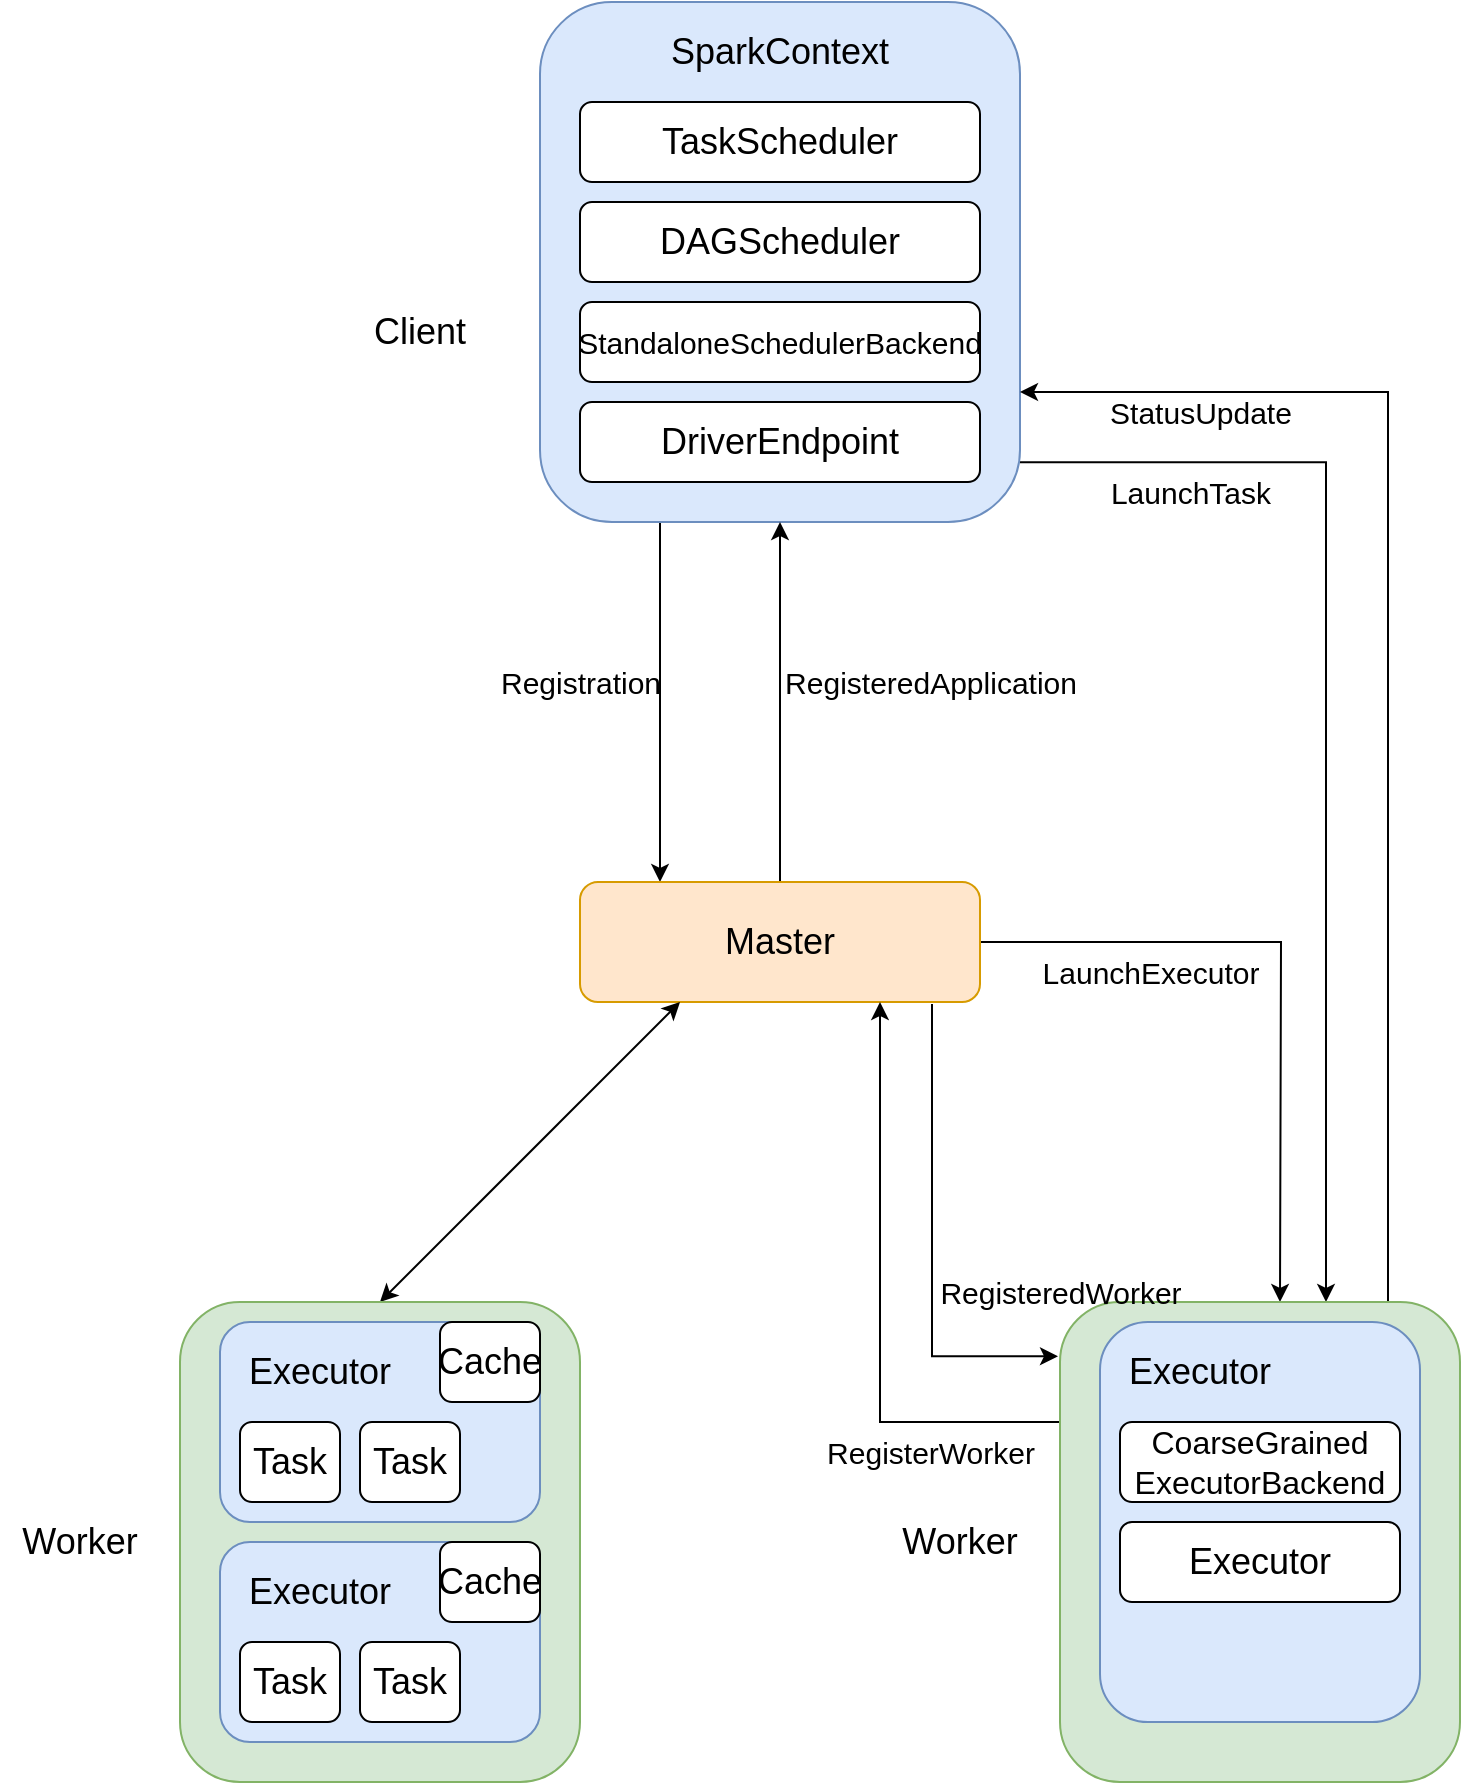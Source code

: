 <mxfile version="20.2.2" type="github">
  <diagram id="pUWvV2eLPASHMCwtmdOP" name="第 1 页">
    <mxGraphModel dx="1218" dy="795" grid="1" gridSize="10" guides="1" tooltips="1" connect="1" arrows="1" fold="1" page="1" pageScale="1" pageWidth="2000" pageHeight="3000" math="0" shadow="0">
      <root>
        <mxCell id="0" />
        <mxCell id="1" parent="0" />
        <mxCell id="alJdCRDrdjsyQlIiN1J4-14" style="edgeStyle=orthogonalEdgeStyle;rounded=0;orthogonalLoop=1;jettySize=auto;html=1;exitX=0.25;exitY=1;exitDx=0;exitDy=0;entryX=0.2;entryY=0;entryDx=0;entryDy=0;entryPerimeter=0;fontSize=18;" edge="1" parent="1" source="alJdCRDrdjsyQlIiN1J4-1" target="alJdCRDrdjsyQlIiN1J4-2">
          <mxGeometry relative="1" as="geometry" />
        </mxCell>
        <mxCell id="alJdCRDrdjsyQlIiN1J4-60" style="edgeStyle=orthogonalEdgeStyle;rounded=0;orthogonalLoop=1;jettySize=auto;html=1;exitX=1;exitY=0.885;exitDx=0;exitDy=0;entryX=0.665;entryY=0;entryDx=0;entryDy=0;entryPerimeter=0;fontSize=18;startArrow=none;startFill=0;exitPerimeter=0;" edge="1" parent="1" source="alJdCRDrdjsyQlIiN1J4-1" target="alJdCRDrdjsyQlIiN1J4-33">
          <mxGeometry relative="1" as="geometry">
            <Array as="points">
              <mxPoint x="793" y="270" />
            </Array>
          </mxGeometry>
        </mxCell>
        <mxCell id="alJdCRDrdjsyQlIiN1J4-1" value="" style="rounded=1;whiteSpace=wrap;html=1;fontSize=18;fillColor=#dae8fc;strokeColor=#6c8ebf;" vertex="1" parent="1">
          <mxGeometry x="400" y="40" width="240" height="260" as="geometry" />
        </mxCell>
        <mxCell id="alJdCRDrdjsyQlIiN1J4-15" style="edgeStyle=orthogonalEdgeStyle;rounded=0;orthogonalLoop=1;jettySize=auto;html=1;exitX=0.5;exitY=0;exitDx=0;exitDy=0;entryX=0.5;entryY=1;entryDx=0;entryDy=0;fontSize=18;" edge="1" parent="1" source="alJdCRDrdjsyQlIiN1J4-2" target="alJdCRDrdjsyQlIiN1J4-1">
          <mxGeometry relative="1" as="geometry" />
        </mxCell>
        <mxCell id="alJdCRDrdjsyQlIiN1J4-52" style="edgeStyle=orthogonalEdgeStyle;rounded=0;orthogonalLoop=1;jettySize=auto;html=1;exitX=1;exitY=0.5;exitDx=0;exitDy=0;fontSize=15;" edge="1" parent="1" source="alJdCRDrdjsyQlIiN1J4-2">
          <mxGeometry relative="1" as="geometry">
            <mxPoint x="770" y="690" as="targetPoint" />
          </mxGeometry>
        </mxCell>
        <mxCell id="alJdCRDrdjsyQlIiN1J4-56" style="edgeStyle=orthogonalEdgeStyle;rounded=0;orthogonalLoop=1;jettySize=auto;html=1;exitX=0.88;exitY=1.017;exitDx=0;exitDy=0;entryX=-0.005;entryY=0.113;entryDx=0;entryDy=0;entryPerimeter=0;fontSize=15;exitPerimeter=0;" edge="1" parent="1" source="alJdCRDrdjsyQlIiN1J4-2" target="alJdCRDrdjsyQlIiN1J4-33">
          <mxGeometry relative="1" as="geometry" />
        </mxCell>
        <mxCell id="alJdCRDrdjsyQlIiN1J4-2" value="Master" style="rounded=1;whiteSpace=wrap;html=1;fontSize=18;fillColor=#ffe6cc;strokeColor=#d79b00;" vertex="1" parent="1">
          <mxGeometry x="420" y="480" width="200" height="60" as="geometry" />
        </mxCell>
        <mxCell id="alJdCRDrdjsyQlIiN1J4-47" style="rounded=0;orthogonalLoop=1;jettySize=auto;html=1;exitX=0.5;exitY=0;exitDx=0;exitDy=0;entryX=0.25;entryY=1;entryDx=0;entryDy=0;fontSize=15;startArrow=classic;startFill=1;" edge="1" parent="1" source="alJdCRDrdjsyQlIiN1J4-3" target="alJdCRDrdjsyQlIiN1J4-2">
          <mxGeometry relative="1" as="geometry" />
        </mxCell>
        <mxCell id="alJdCRDrdjsyQlIiN1J4-3" value="" style="rounded=1;whiteSpace=wrap;html=1;fontSize=18;fillColor=#d5e8d4;strokeColor=#82b366;" vertex="1" parent="1">
          <mxGeometry x="220" y="690" width="200" height="240" as="geometry" />
        </mxCell>
        <mxCell id="alJdCRDrdjsyQlIiN1J4-5" value="TaskScheduler" style="rounded=1;whiteSpace=wrap;html=1;fontSize=18;" vertex="1" parent="1">
          <mxGeometry x="420" y="90" width="200" height="40" as="geometry" />
        </mxCell>
        <mxCell id="alJdCRDrdjsyQlIiN1J4-6" value="DAGScheduler" style="rounded=1;whiteSpace=wrap;html=1;fontSize=18;" vertex="1" parent="1">
          <mxGeometry x="420" y="140" width="200" height="40" as="geometry" />
        </mxCell>
        <mxCell id="alJdCRDrdjsyQlIiN1J4-7" value="&lt;font style=&quot;font-size: 15px;&quot;&gt;StandaloneSchedulerBackend&lt;/font&gt;" style="rounded=1;whiteSpace=wrap;html=1;fontSize=18;" vertex="1" parent="1">
          <mxGeometry x="420" y="190" width="200" height="40" as="geometry" />
        </mxCell>
        <mxCell id="alJdCRDrdjsyQlIiN1J4-8" value="DriverEndpoint" style="rounded=1;whiteSpace=wrap;html=1;fontSize=18;" vertex="1" parent="1">
          <mxGeometry x="420" y="240" width="200" height="40" as="geometry" />
        </mxCell>
        <mxCell id="alJdCRDrdjsyQlIiN1J4-9" value="Client" style="text;html=1;strokeColor=none;fillColor=none;align=center;verticalAlign=middle;whiteSpace=wrap;rounded=0;fontSize=18;" vertex="1" parent="1">
          <mxGeometry x="300" y="190" width="80" height="30" as="geometry" />
        </mxCell>
        <mxCell id="alJdCRDrdjsyQlIiN1J4-16" value="Registration" style="text;html=1;align=center;verticalAlign=middle;resizable=0;points=[];autosize=1;strokeColor=none;fillColor=none;fontSize=15;" vertex="1" parent="1">
          <mxGeometry x="370" y="365" width="100" height="30" as="geometry" />
        </mxCell>
        <mxCell id="alJdCRDrdjsyQlIiN1J4-17" value="RegisteredApplication" style="text;html=1;align=center;verticalAlign=middle;resizable=0;points=[];autosize=1;strokeColor=none;fillColor=none;fontSize=15;" vertex="1" parent="1">
          <mxGeometry x="510" y="365" width="170" height="30" as="geometry" />
        </mxCell>
        <mxCell id="alJdCRDrdjsyQlIiN1J4-18" value="SparkContext" style="text;html=1;strokeColor=none;fillColor=none;align=center;verticalAlign=middle;whiteSpace=wrap;rounded=0;fontSize=18;" vertex="1" parent="1">
          <mxGeometry x="480" y="50" width="80" height="30" as="geometry" />
        </mxCell>
        <mxCell id="alJdCRDrdjsyQlIiN1J4-24" value="" style="group" vertex="1" connectable="0" parent="1">
          <mxGeometry x="240" y="700" width="160" height="100" as="geometry" />
        </mxCell>
        <mxCell id="alJdCRDrdjsyQlIiN1J4-19" value="" style="rounded=1;whiteSpace=wrap;html=1;fontSize=18;fillColor=#dae8fc;strokeColor=#6c8ebf;" vertex="1" parent="alJdCRDrdjsyQlIiN1J4-24">
          <mxGeometry width="160" height="100" as="geometry" />
        </mxCell>
        <mxCell id="alJdCRDrdjsyQlIiN1J4-20" value="Task" style="rounded=1;whiteSpace=wrap;html=1;fontSize=18;" vertex="1" parent="alJdCRDrdjsyQlIiN1J4-24">
          <mxGeometry x="10" y="50" width="50" height="40" as="geometry" />
        </mxCell>
        <mxCell id="alJdCRDrdjsyQlIiN1J4-21" value="Task" style="rounded=1;whiteSpace=wrap;html=1;fontSize=18;" vertex="1" parent="alJdCRDrdjsyQlIiN1J4-24">
          <mxGeometry x="70" y="50" width="50" height="40" as="geometry" />
        </mxCell>
        <mxCell id="alJdCRDrdjsyQlIiN1J4-22" value="Cache" style="rounded=1;whiteSpace=wrap;html=1;fontSize=18;" vertex="1" parent="alJdCRDrdjsyQlIiN1J4-24">
          <mxGeometry x="110" width="50" height="40" as="geometry" />
        </mxCell>
        <mxCell id="alJdCRDrdjsyQlIiN1J4-23" value="Executor" style="text;html=1;strokeColor=none;fillColor=none;align=center;verticalAlign=middle;whiteSpace=wrap;rounded=0;fontSize=18;" vertex="1" parent="alJdCRDrdjsyQlIiN1J4-24">
          <mxGeometry x="10" y="10" width="80" height="30" as="geometry" />
        </mxCell>
        <mxCell id="alJdCRDrdjsyQlIiN1J4-25" value="" style="group" vertex="1" connectable="0" parent="1">
          <mxGeometry x="240" y="810" width="160" height="100" as="geometry" />
        </mxCell>
        <mxCell id="alJdCRDrdjsyQlIiN1J4-26" value="" style="rounded=1;whiteSpace=wrap;html=1;fontSize=18;fillColor=#dae8fc;strokeColor=#6c8ebf;" vertex="1" parent="alJdCRDrdjsyQlIiN1J4-25">
          <mxGeometry width="160" height="100" as="geometry" />
        </mxCell>
        <mxCell id="alJdCRDrdjsyQlIiN1J4-27" value="Task" style="rounded=1;whiteSpace=wrap;html=1;fontSize=18;" vertex="1" parent="alJdCRDrdjsyQlIiN1J4-25">
          <mxGeometry x="10" y="50" width="50" height="40" as="geometry" />
        </mxCell>
        <mxCell id="alJdCRDrdjsyQlIiN1J4-28" value="Task" style="rounded=1;whiteSpace=wrap;html=1;fontSize=18;" vertex="1" parent="alJdCRDrdjsyQlIiN1J4-25">
          <mxGeometry x="70" y="50" width="50" height="40" as="geometry" />
        </mxCell>
        <mxCell id="alJdCRDrdjsyQlIiN1J4-29" value="Cache" style="rounded=1;whiteSpace=wrap;html=1;fontSize=18;" vertex="1" parent="alJdCRDrdjsyQlIiN1J4-25">
          <mxGeometry x="110" width="50" height="40" as="geometry" />
        </mxCell>
        <mxCell id="alJdCRDrdjsyQlIiN1J4-30" value="Executor" style="text;html=1;strokeColor=none;fillColor=none;align=center;verticalAlign=middle;whiteSpace=wrap;rounded=0;fontSize=18;" vertex="1" parent="alJdCRDrdjsyQlIiN1J4-25">
          <mxGeometry x="10" y="10" width="80" height="30" as="geometry" />
        </mxCell>
        <mxCell id="alJdCRDrdjsyQlIiN1J4-32" value="Worker" style="text;html=1;strokeColor=none;fillColor=none;align=center;verticalAlign=middle;whiteSpace=wrap;rounded=0;fontSize=18;" vertex="1" parent="1">
          <mxGeometry x="130" y="795" width="80" height="30" as="geometry" />
        </mxCell>
        <mxCell id="alJdCRDrdjsyQlIiN1J4-54" style="edgeStyle=orthogonalEdgeStyle;rounded=0;orthogonalLoop=1;jettySize=auto;html=1;exitX=0;exitY=0.25;exitDx=0;exitDy=0;entryX=0.75;entryY=1;entryDx=0;entryDy=0;fontSize=15;" edge="1" parent="1" source="alJdCRDrdjsyQlIiN1J4-33" target="alJdCRDrdjsyQlIiN1J4-2">
          <mxGeometry relative="1" as="geometry" />
        </mxCell>
        <mxCell id="alJdCRDrdjsyQlIiN1J4-58" style="edgeStyle=orthogonalEdgeStyle;rounded=0;orthogonalLoop=1;jettySize=auto;html=1;exitX=0.82;exitY=0;exitDx=0;exitDy=0;entryX=1;entryY=0.75;entryDx=0;entryDy=0;fontSize=18;exitPerimeter=0;" edge="1" parent="1" source="alJdCRDrdjsyQlIiN1J4-33" target="alJdCRDrdjsyQlIiN1J4-1">
          <mxGeometry relative="1" as="geometry" />
        </mxCell>
        <mxCell id="alJdCRDrdjsyQlIiN1J4-33" value="" style="rounded=1;whiteSpace=wrap;html=1;fontSize=18;fillColor=#d5e8d4;strokeColor=#82b366;" vertex="1" parent="1">
          <mxGeometry x="660" y="690" width="200" height="240" as="geometry" />
        </mxCell>
        <mxCell id="alJdCRDrdjsyQlIiN1J4-46" value="Worker" style="text;html=1;strokeColor=none;fillColor=none;align=center;verticalAlign=middle;whiteSpace=wrap;rounded=0;fontSize=18;" vertex="1" parent="1">
          <mxGeometry x="570" y="795" width="80" height="30" as="geometry" />
        </mxCell>
        <mxCell id="alJdCRDrdjsyQlIiN1J4-49" value="RegisterWorker" style="text;html=1;align=center;verticalAlign=middle;resizable=0;points=[];autosize=1;strokeColor=none;fillColor=none;fontSize=15;" vertex="1" parent="1">
          <mxGeometry x="530" y="750" width="130" height="30" as="geometry" />
        </mxCell>
        <mxCell id="alJdCRDrdjsyQlIiN1J4-51" value="RegisteredWorker" style="text;html=1;align=center;verticalAlign=middle;resizable=0;points=[];autosize=1;strokeColor=none;fillColor=none;fontSize=15;" vertex="1" parent="1">
          <mxGeometry x="590" y="670" width="140" height="30" as="geometry" />
        </mxCell>
        <mxCell id="alJdCRDrdjsyQlIiN1J4-53" value="LaunchExecutor" style="text;html=1;align=center;verticalAlign=middle;resizable=0;points=[];autosize=1;strokeColor=none;fillColor=none;fontSize=15;" vertex="1" parent="1">
          <mxGeometry x="640" y="510" width="130" height="30" as="geometry" />
        </mxCell>
        <mxCell id="alJdCRDrdjsyQlIiN1J4-35" value="" style="rounded=1;whiteSpace=wrap;html=1;fontSize=18;fillColor=#dae8fc;strokeColor=#6c8ebf;" vertex="1" parent="1">
          <mxGeometry x="680" y="700" width="160" height="200" as="geometry" />
        </mxCell>
        <mxCell id="alJdCRDrdjsyQlIiN1J4-36" value="&lt;div&gt;CoarseGrained&lt;/div&gt;&lt;div&gt;ExecutorBackend&lt;/div&gt;" style="rounded=1;whiteSpace=wrap;html=1;fontSize=16;" vertex="1" parent="1">
          <mxGeometry x="690" y="750" width="140" height="40" as="geometry" />
        </mxCell>
        <mxCell id="alJdCRDrdjsyQlIiN1J4-39" value="Executor" style="text;html=1;strokeColor=none;fillColor=none;align=center;verticalAlign=middle;whiteSpace=wrap;rounded=0;fontSize=18;" vertex="1" parent="1">
          <mxGeometry x="690" y="710" width="80" height="30" as="geometry" />
        </mxCell>
        <mxCell id="alJdCRDrdjsyQlIiN1J4-57" value="Executor" style="rounded=1;whiteSpace=wrap;html=1;fontSize=18;" vertex="1" parent="1">
          <mxGeometry x="690" y="800" width="140" height="40" as="geometry" />
        </mxCell>
        <mxCell id="alJdCRDrdjsyQlIiN1J4-59" value="StatusUpdate" style="text;html=1;align=center;verticalAlign=middle;resizable=0;points=[];autosize=1;strokeColor=none;fillColor=none;fontSize=15;" vertex="1" parent="1">
          <mxGeometry x="675" y="230" width="110" height="30" as="geometry" />
        </mxCell>
        <mxCell id="alJdCRDrdjsyQlIiN1J4-61" value="LaunchTask" style="text;html=1;align=center;verticalAlign=middle;resizable=0;points=[];autosize=1;strokeColor=none;fillColor=none;fontSize=15;" vertex="1" parent="1">
          <mxGeometry x="675" y="270" width="100" height="30" as="geometry" />
        </mxCell>
      </root>
    </mxGraphModel>
  </diagram>
</mxfile>
